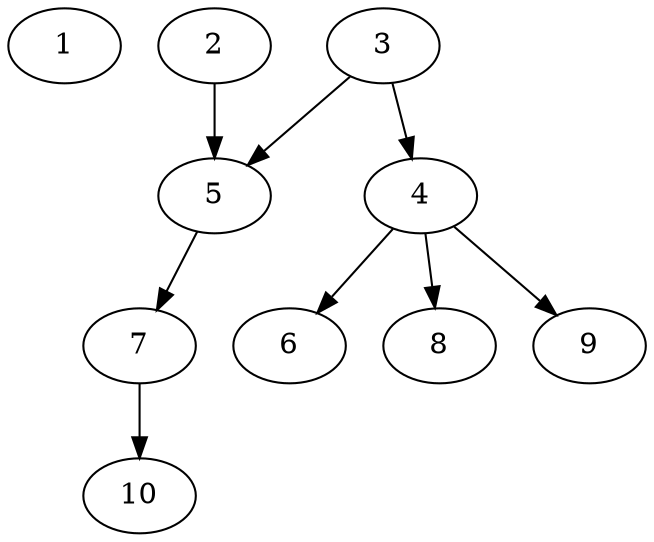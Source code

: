 // DAG automatically generated by daggen at Thu Oct  3 13:58:05 2019
// ./daggen --dot -n 10 --ccr 0.5 --fat 0.5 --regular 0.5 --density 0.5 --mindata 5242880 --maxdata 52428800 
digraph G {
  1 [size="42203136", alpha="0.05", expect_size="21101568"] 
  2 [size="73553920", alpha="0.14", expect_size="36776960"] 
  2 -> 5 [size ="36776960"]
  3 [size="49336320", alpha="0.08", expect_size="24668160"] 
  3 -> 4 [size ="24668160"]
  3 -> 5 [size ="24668160"]
  4 [size="68722688", alpha="0.06", expect_size="34361344"] 
  4 -> 6 [size ="34361344"]
  4 -> 8 [size ="34361344"]
  4 -> 9 [size ="34361344"]
  5 [size="87392256", alpha="0.10", expect_size="43696128"] 
  5 -> 7 [size ="43696128"]
  6 [size="89255936", alpha="0.03", expect_size="44627968"] 
  7 [size="23943168", alpha="0.05", expect_size="11971584"] 
  7 -> 10 [size ="11971584"]
  8 [size="55894016", alpha="0.12", expect_size="27947008"] 
  9 [size="81647616", alpha="0.10", expect_size="40823808"] 
  10 [size="41039872", alpha="0.08", expect_size="20519936"] 
}
